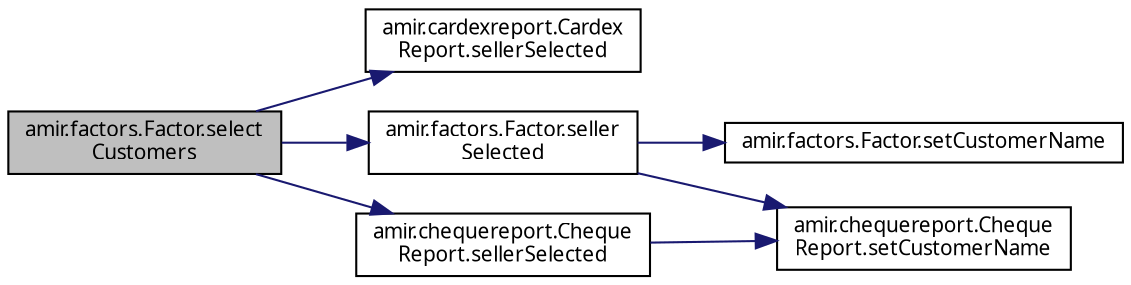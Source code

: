 digraph "amir.factors.Factor.selectCustomers"
{
 // LATEX_PDF_SIZE
  edge [fontname="FreeSans.ttf",fontsize="10",labelfontname="FreeSans.ttf",labelfontsize="10"];
  node [fontname="FreeSans.ttf",fontsize="10",shape=record];
  rankdir="LR";
  Node1 [label="amir.factors.Factor.select\lCustomers",height=0.2,width=0.4,color="black", fillcolor="grey75", style="filled", fontcolor="black",tooltip=" "];
  Node1 -> Node2 [color="midnightblue",fontsize="10",style="solid",fontname="FreeSans.ttf"];
  Node2 [label="amir.cardexreport.Cardex\lReport.sellerSelected",height=0.2,width=0.4,color="black", fillcolor="white", style="filled",URL="$classamir_1_1cardexreport_1_1_cardex_report.html#a8ff968e47736b733e43aebce06792854",tooltip=" "];
  Node1 -> Node3 [color="midnightblue",fontsize="10",style="solid",fontname="FreeSans.ttf"];
  Node3 [label="amir.factors.Factor.seller\lSelected",height=0.2,width=0.4,color="black", fillcolor="white", style="filled",URL="$classamir_1_1factors_1_1_factor.html#af9debd22ab37c59625d4ee3bb6fb2ef5",tooltip=" "];
  Node3 -> Node4 [color="midnightblue",fontsize="10",style="solid",fontname="FreeSans.ttf"];
  Node4 [label="amir.factors.Factor.setCustomerName",height=0.2,width=0.4,color="black", fillcolor="white", style="filled",URL="$classamir_1_1factors_1_1_factor.html#a9a38d7f62fe1ad822a812863d088ca3e",tooltip=" "];
  Node3 -> Node5 [color="midnightblue",fontsize="10",style="solid",fontname="FreeSans.ttf"];
  Node5 [label="amir.chequereport.Cheque\lReport.setCustomerName",height=0.2,width=0.4,color="black", fillcolor="white", style="filled",URL="$classamir_1_1chequereport_1_1_cheque_report.html#a3390c3ef3c491d433cd0b5e9acb7e991",tooltip=" "];
  Node1 -> Node6 [color="midnightblue",fontsize="10",style="solid",fontname="FreeSans.ttf"];
  Node6 [label="amir.chequereport.Cheque\lReport.sellerSelected",height=0.2,width=0.4,color="black", fillcolor="white", style="filled",URL="$classamir_1_1chequereport_1_1_cheque_report.html#a4d184c2bb83d1ba2c09d8881c493504a",tooltip=" "];
  Node6 -> Node5 [color="midnightblue",fontsize="10",style="solid",fontname="FreeSans.ttf"];
}
